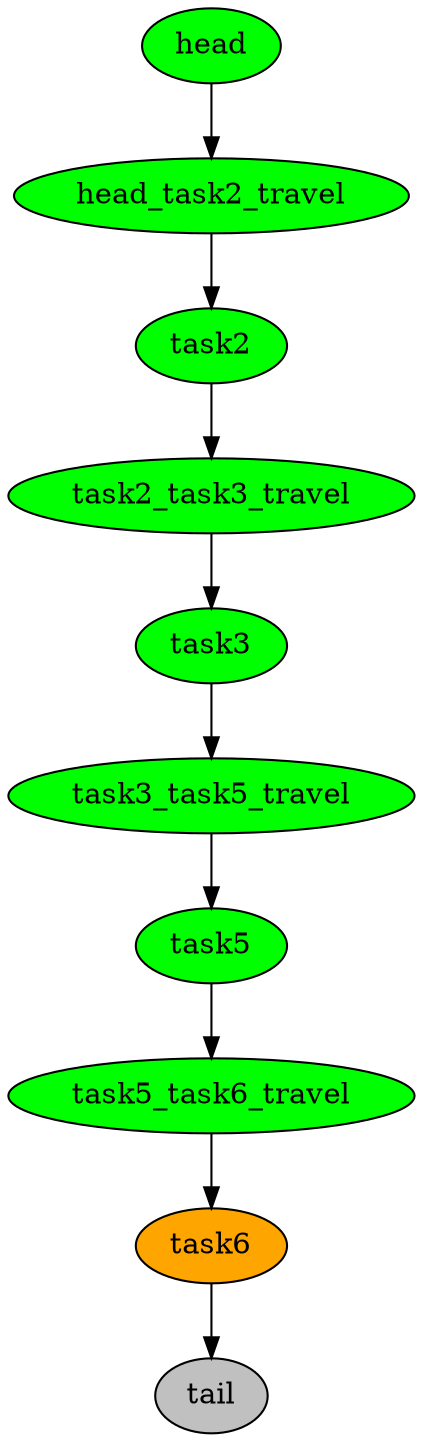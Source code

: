 digraph timeline {
head[label="head",style=filled,fillcolor=green,fontcolor=black];
head_task2_travel[label="head_task2_travel",style=filled,fillcolor=green,fontcolor=black];
task2[label="task2",style=filled,fillcolor=green,fontcolor=black];
task2_task3_travel[label="task2_task3_travel",style=filled,fillcolor=green,fontcolor=black];
task3[label="task3",style=filled,fillcolor=green,fontcolor=black];
task3_task5_travel[label="task3_task5_travel",style=filled,fillcolor=green,fontcolor=black];
task5[label="task5",style=filled,fillcolor=green,fontcolor=black];
task5_task6_travel[label="task5_task6_travel",style=filled,fillcolor=green,fontcolor=black];
task6[label="task6",style=filled,fillcolor=orange,fontcolor=black];
tail[label="tail",style=filled,fillcolor=gray,fontcolor=black];
"head"->"head_task2_travel"[color=black];
"head_task2_travel"->"task2"[color=black];
"task2"->"task2_task3_travel"[color=black];
"task2_task3_travel"->"task3"[color=black];
"task3"->"task3_task5_travel"[color=black];
"task3_task5_travel"->"task5"[color=black];
"task5"->"task5_task6_travel"[color=black];
"task5_task6_travel"->"task6"[color=black];
"task6"->"tail"[color=black];
}
